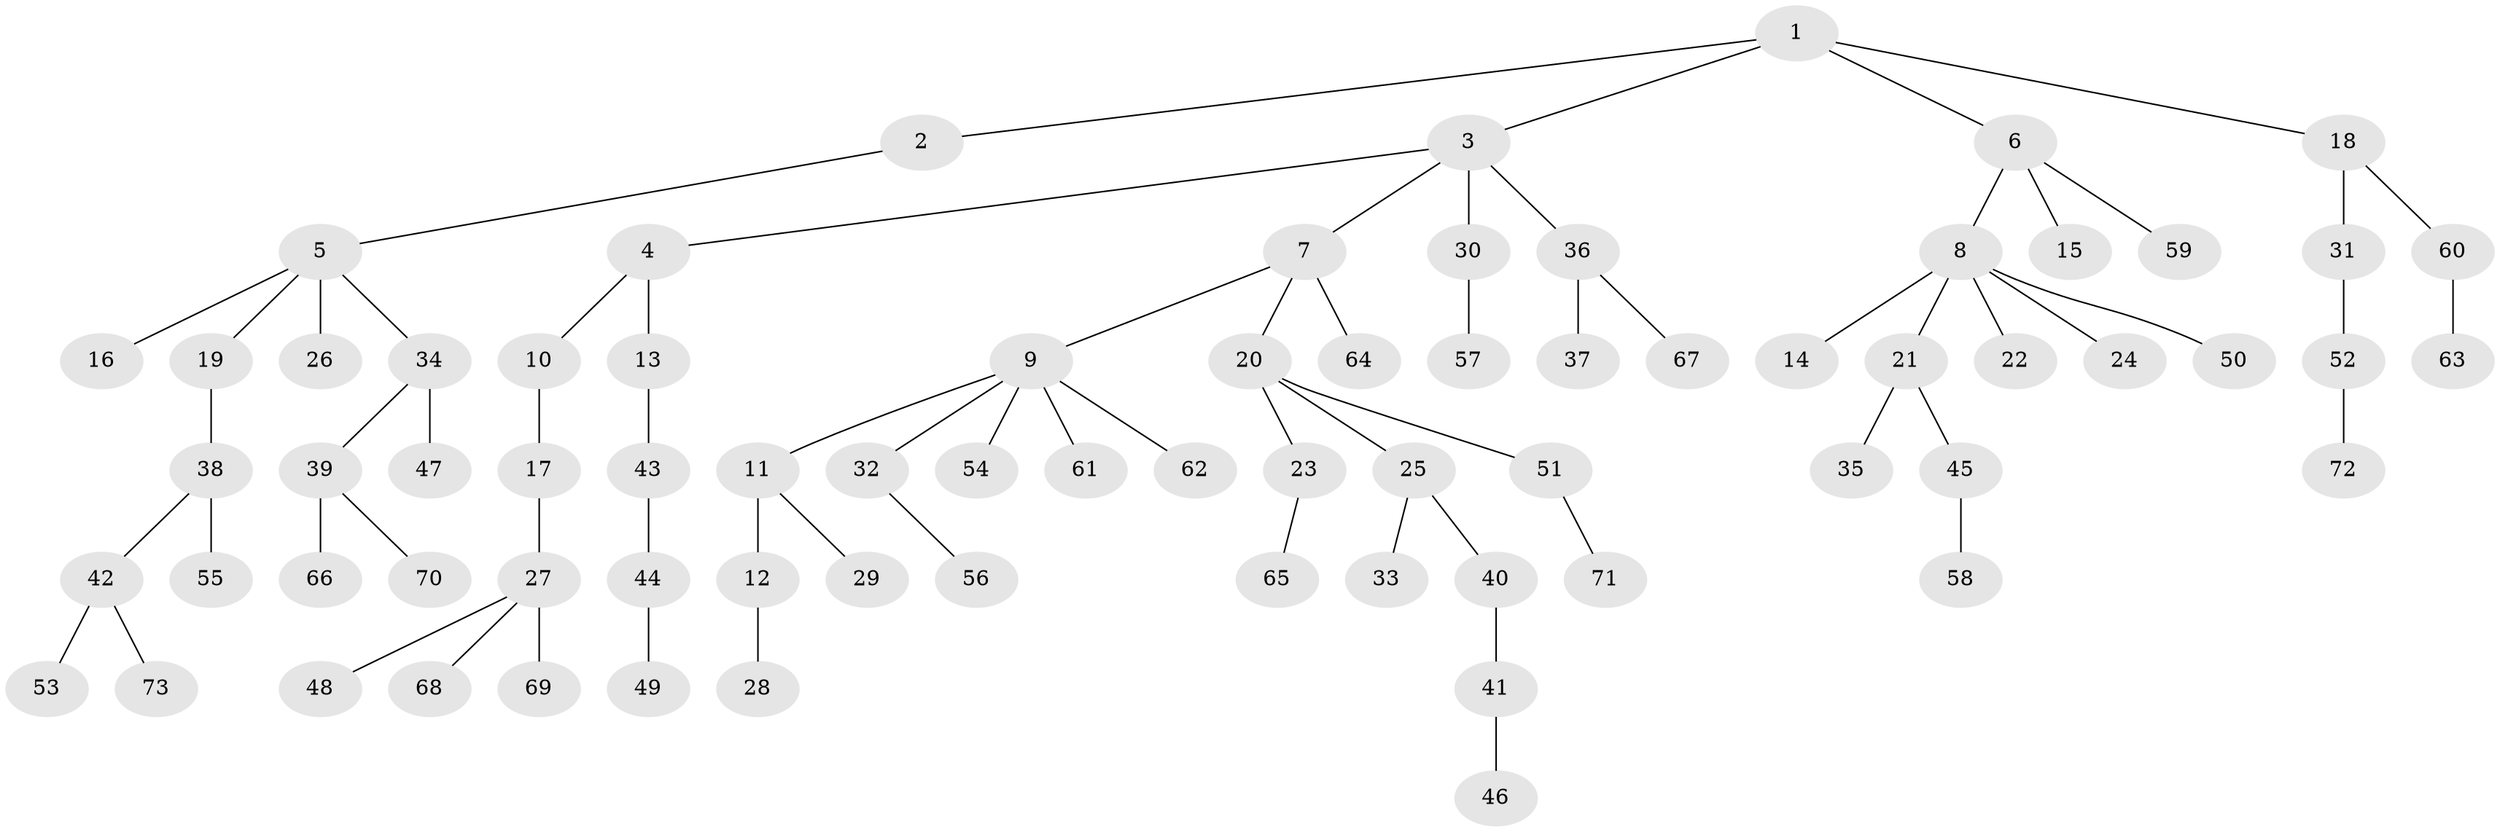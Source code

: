 // Generated by graph-tools (version 1.1) at 2025/53/03/09/25 04:53:53]
// undirected, 73 vertices, 72 edges
graph export_dot {
graph [start="1"]
  node [color=gray90,style=filled];
  1;
  2;
  3;
  4;
  5;
  6;
  7;
  8;
  9;
  10;
  11;
  12;
  13;
  14;
  15;
  16;
  17;
  18;
  19;
  20;
  21;
  22;
  23;
  24;
  25;
  26;
  27;
  28;
  29;
  30;
  31;
  32;
  33;
  34;
  35;
  36;
  37;
  38;
  39;
  40;
  41;
  42;
  43;
  44;
  45;
  46;
  47;
  48;
  49;
  50;
  51;
  52;
  53;
  54;
  55;
  56;
  57;
  58;
  59;
  60;
  61;
  62;
  63;
  64;
  65;
  66;
  67;
  68;
  69;
  70;
  71;
  72;
  73;
  1 -- 2;
  1 -- 3;
  1 -- 6;
  1 -- 18;
  2 -- 5;
  3 -- 4;
  3 -- 7;
  3 -- 30;
  3 -- 36;
  4 -- 10;
  4 -- 13;
  5 -- 16;
  5 -- 19;
  5 -- 26;
  5 -- 34;
  6 -- 8;
  6 -- 15;
  6 -- 59;
  7 -- 9;
  7 -- 20;
  7 -- 64;
  8 -- 14;
  8 -- 21;
  8 -- 22;
  8 -- 24;
  8 -- 50;
  9 -- 11;
  9 -- 32;
  9 -- 54;
  9 -- 61;
  9 -- 62;
  10 -- 17;
  11 -- 12;
  11 -- 29;
  12 -- 28;
  13 -- 43;
  17 -- 27;
  18 -- 31;
  18 -- 60;
  19 -- 38;
  20 -- 23;
  20 -- 25;
  20 -- 51;
  21 -- 35;
  21 -- 45;
  23 -- 65;
  25 -- 33;
  25 -- 40;
  27 -- 48;
  27 -- 68;
  27 -- 69;
  30 -- 57;
  31 -- 52;
  32 -- 56;
  34 -- 39;
  34 -- 47;
  36 -- 37;
  36 -- 67;
  38 -- 42;
  38 -- 55;
  39 -- 66;
  39 -- 70;
  40 -- 41;
  41 -- 46;
  42 -- 53;
  42 -- 73;
  43 -- 44;
  44 -- 49;
  45 -- 58;
  51 -- 71;
  52 -- 72;
  60 -- 63;
}
